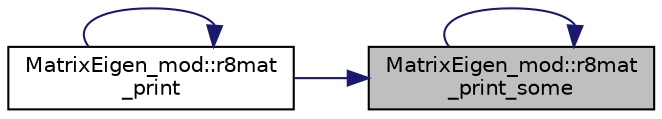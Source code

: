 digraph "MatrixEigen_mod::r8mat_print_some"
{
 // LATEX_PDF_SIZE
  edge [fontname="Helvetica",fontsize="10",labelfontname="Helvetica",labelfontsize="10"];
  node [fontname="Helvetica",fontsize="10",shape=record];
  rankdir="RL";
  Node1 [label="MatrixEigen_mod::r8mat\l_print_some",height=0.2,width=0.4,color="black", fillcolor="grey75", style="filled", fontcolor="black",tooltip=" "];
  Node1 -> Node2 [dir="back",color="midnightblue",fontsize="10",style="solid"];
  Node2 [label="MatrixEigen_mod::r8mat\l_print",height=0.2,width=0.4,color="black", fillcolor="white", style="filled",URL="$namespaceMatrixEigen__mod.html#aecb42f2ac286fbf7c7aa522ac75da595",tooltip=" "];
  Node2 -> Node2 [dir="back",color="midnightblue",fontsize="10",style="solid"];
  Node1 -> Node1 [dir="back",color="midnightblue",fontsize="10",style="solid"];
}
